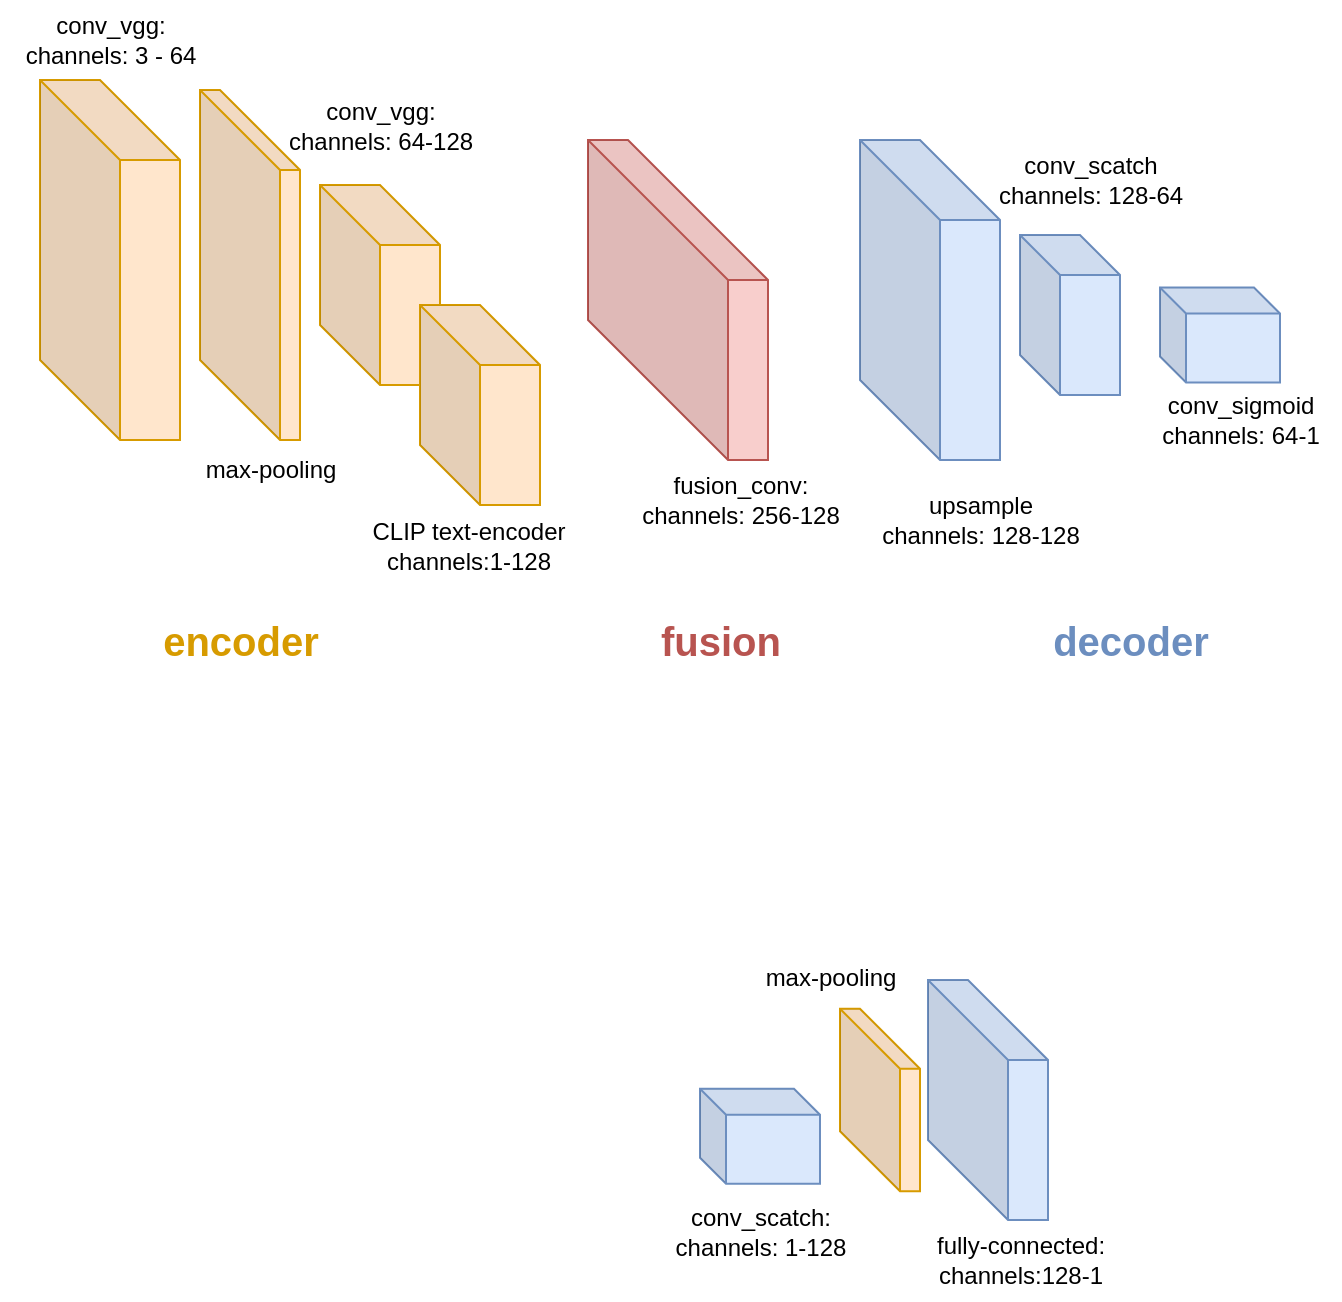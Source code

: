 <mxfile>
    <diagram id="SzVBOOYm2cDbpaOfWUa9" name="第 1 页">
        <mxGraphModel dx="876" dy="566" grid="1" gridSize="10" guides="1" tooltips="1" connect="1" arrows="1" fold="1" page="1" pageScale="1" pageWidth="1169" pageHeight="827" math="0" shadow="0">
            <root>
                <mxCell id="0"/>
                <mxCell id="1" parent="0"/>
                <mxCell id="18" value="" style="shape=cube;whiteSpace=wrap;html=1;boundedLbl=1;backgroundOutline=1;darkOpacity=0.05;darkOpacity2=0.1;size=70;fillColor=#f8cecc;strokeColor=#b85450;" vertex="1" parent="1">
                    <mxGeometry x="324" y="90" width="90" height="160" as="geometry"/>
                </mxCell>
                <mxCell id="8" value="" style="shape=cube;whiteSpace=wrap;html=1;boundedLbl=1;backgroundOutline=1;darkOpacity=0.05;darkOpacity2=0.1;size=40;fillColor=#ffe6cc;strokeColor=#d79b00;" vertex="1" parent="1">
                    <mxGeometry x="50" y="60" width="70" height="180" as="geometry"/>
                </mxCell>
                <mxCell id="10" value="" style="shape=cube;whiteSpace=wrap;html=1;boundedLbl=1;backgroundOutline=1;darkOpacity=0.05;darkOpacity2=0.1;size=30;fillColor=#ffe6cc;strokeColor=#d79b00;" vertex="1" parent="1">
                    <mxGeometry x="190" y="112.5" width="60" height="100" as="geometry"/>
                </mxCell>
                <mxCell id="12" value="" style="shape=cube;whiteSpace=wrap;html=1;boundedLbl=1;backgroundOutline=1;darkOpacity=0.05;darkOpacity2=0.1;size=40;fillColor=#ffe6cc;strokeColor=#d79b00;" vertex="1" parent="1">
                    <mxGeometry x="130" y="65" width="50" height="175" as="geometry"/>
                </mxCell>
                <mxCell id="13" value="" style="shape=cube;whiteSpace=wrap;html=1;boundedLbl=1;backgroundOutline=1;darkOpacity=0.05;darkOpacity2=0.1;size=30;fillColor=#ffe6cc;strokeColor=#d79b00;" vertex="1" parent="1">
                    <mxGeometry x="240" y="172.5" width="60" height="100" as="geometry"/>
                </mxCell>
                <mxCell id="14" value="conv_vgg:&lt;br&gt;channels: 3 - 64" style="text;html=1;align=center;verticalAlign=middle;resizable=0;points=[];autosize=1;strokeColor=none;fillColor=none;" vertex="1" parent="1">
                    <mxGeometry x="30" y="20" width="110" height="40" as="geometry"/>
                </mxCell>
                <mxCell id="15" value="max-pooling" style="text;html=1;align=center;verticalAlign=middle;resizable=0;points=[];autosize=1;strokeColor=none;fillColor=none;" vertex="1" parent="1">
                    <mxGeometry x="120" y="240" width="90" height="30" as="geometry"/>
                </mxCell>
                <mxCell id="16" value="conv_vgg:&lt;br&gt;channels: 64-128" style="text;html=1;align=center;verticalAlign=middle;resizable=0;points=[];autosize=1;strokeColor=none;fillColor=none;" vertex="1" parent="1">
                    <mxGeometry x="160" y="62.5" width="120" height="40" as="geometry"/>
                </mxCell>
                <mxCell id="17" value="CLIP text-encoder&lt;br&gt;channels:1-128" style="text;html=1;align=center;verticalAlign=middle;resizable=0;points=[];autosize=1;strokeColor=none;fillColor=none;" vertex="1" parent="1">
                    <mxGeometry x="204" y="272.5" width="120" height="40" as="geometry"/>
                </mxCell>
                <mxCell id="20" value="fusion_conv:&lt;br&gt;channels: 256-128" style="text;html=1;align=center;verticalAlign=middle;resizable=0;points=[];autosize=1;strokeColor=none;fillColor=none;" vertex="1" parent="1">
                    <mxGeometry x="340" y="250" width="120" height="40" as="geometry"/>
                </mxCell>
                <mxCell id="21" value="" style="shape=cube;whiteSpace=wrap;html=1;boundedLbl=1;backgroundOutline=1;darkOpacity=0.05;darkOpacity2=0.1;size=40;fillColor=#dae8fc;strokeColor=#6c8ebf;" vertex="1" parent="1">
                    <mxGeometry x="460" y="90" width="70" height="160" as="geometry"/>
                </mxCell>
                <mxCell id="22" value="upsample&lt;br&gt;channels: 128-128" style="text;html=1;align=center;verticalAlign=middle;resizable=0;points=[];autosize=1;strokeColor=none;fillColor=none;" vertex="1" parent="1">
                    <mxGeometry x="460" y="260" width="120" height="40" as="geometry"/>
                </mxCell>
                <mxCell id="23" value="" style="shape=cube;whiteSpace=wrap;html=1;boundedLbl=1;backgroundOutline=1;darkOpacity=0.05;darkOpacity2=0.1;size=20;fillColor=#dae8fc;strokeColor=#6c8ebf;" vertex="1" parent="1">
                    <mxGeometry x="540" y="137.5" width="50" height="80" as="geometry"/>
                </mxCell>
                <mxCell id="24" value="conv_scatch&lt;br&gt;channels: 128-64" style="text;html=1;align=center;verticalAlign=middle;resizable=0;points=[];autosize=1;strokeColor=none;fillColor=none;" vertex="1" parent="1">
                    <mxGeometry x="515" y="90" width="120" height="40" as="geometry"/>
                </mxCell>
                <mxCell id="25" value="" style="shape=cube;whiteSpace=wrap;html=1;boundedLbl=1;backgroundOutline=1;darkOpacity=0.05;darkOpacity2=0.1;size=13;fillColor=#dae8fc;strokeColor=#6c8ebf;" vertex="1" parent="1">
                    <mxGeometry x="380" y="564.37" width="60" height="47.5" as="geometry"/>
                </mxCell>
                <mxCell id="27" value="conv_sigmoid&lt;br&gt;channels: 64-1" style="text;html=1;align=center;verticalAlign=middle;resizable=0;points=[];autosize=1;strokeColor=none;fillColor=none;" vertex="1" parent="1">
                    <mxGeometry x="600" y="210" width="100" height="40" as="geometry"/>
                </mxCell>
                <mxCell id="28" value="&lt;font color=&quot;#d79b00&quot; size=&quot;1&quot;&gt;&lt;b style=&quot;font-size: 20px;&quot;&gt;encoder&lt;/b&gt;&lt;/font&gt;" style="text;html=1;align=center;verticalAlign=middle;resizable=0;points=[];autosize=1;strokeColor=none;fillColor=none;" vertex="1" parent="1">
                    <mxGeometry x="100" y="320" width="100" height="40" as="geometry"/>
                </mxCell>
                <mxCell id="29" value="&lt;font color=&quot;#b85450&quot; size=&quot;1&quot;&gt;&lt;b style=&quot;font-size: 20px;&quot;&gt;fusion&lt;/b&gt;&lt;/font&gt;" style="text;html=1;align=center;verticalAlign=middle;resizable=0;points=[];autosize=1;strokeColor=none;fillColor=none;" vertex="1" parent="1">
                    <mxGeometry x="350" y="320" width="80" height="40" as="geometry"/>
                </mxCell>
                <mxCell id="30" value="&lt;font color=&quot;#6c8ebf&quot; size=&quot;1&quot;&gt;&lt;b style=&quot;font-size: 20px;&quot;&gt;decoder&lt;/b&gt;&lt;/font&gt;" style="text;html=1;align=center;verticalAlign=middle;resizable=0;points=[];autosize=1;strokeColor=none;fillColor=none;" vertex="1" parent="1">
                    <mxGeometry x="545" y="320" width="100" height="40" as="geometry"/>
                </mxCell>
                <mxCell id="32" value="" style="shape=cube;whiteSpace=wrap;html=1;boundedLbl=1;backgroundOutline=1;darkOpacity=0.05;darkOpacity2=0.1;size=13;fillColor=#dae8fc;strokeColor=#6c8ebf;" vertex="1" parent="1">
                    <mxGeometry x="610" y="163.75" width="60" height="47.5" as="geometry"/>
                </mxCell>
                <mxCell id="33" value="" style="shape=cube;whiteSpace=wrap;html=1;boundedLbl=1;backgroundOutline=1;darkOpacity=0.05;darkOpacity2=0.1;size=30;fillColor=#ffe6cc;strokeColor=#d79b00;" vertex="1" parent="1">
                    <mxGeometry x="450" y="524.37" width="40" height="91.25" as="geometry"/>
                </mxCell>
                <mxCell id="34" value="" style="shape=cube;whiteSpace=wrap;html=1;boundedLbl=1;backgroundOutline=1;darkOpacity=0.05;darkOpacity2=0.1;size=40;fillColor=#dae8fc;strokeColor=#6c8ebf;" vertex="1" parent="1">
                    <mxGeometry x="494" y="510" width="60" height="120" as="geometry"/>
                </mxCell>
                <mxCell id="36" value="conv_scatch:&lt;br&gt;channels: 1-128" style="text;html=1;align=center;verticalAlign=middle;resizable=0;points=[];autosize=1;strokeColor=none;fillColor=none;" vertex="1" parent="1">
                    <mxGeometry x="355" y="615.62" width="110" height="40" as="geometry"/>
                </mxCell>
                <mxCell id="37" value="max-pooling" style="text;html=1;align=center;verticalAlign=middle;resizable=0;points=[];autosize=1;strokeColor=none;fillColor=none;" vertex="1" parent="1">
                    <mxGeometry x="400" y="494.37" width="90" height="30" as="geometry"/>
                </mxCell>
                <mxCell id="39" value="fully-connected:&lt;br&gt;channels:128-1" style="text;html=1;align=center;verticalAlign=middle;resizable=0;points=[];autosize=1;strokeColor=none;fillColor=none;" vertex="1" parent="1">
                    <mxGeometry x="485" y="630" width="110" height="40" as="geometry"/>
                </mxCell>
            </root>
        </mxGraphModel>
    </diagram>
</mxfile>